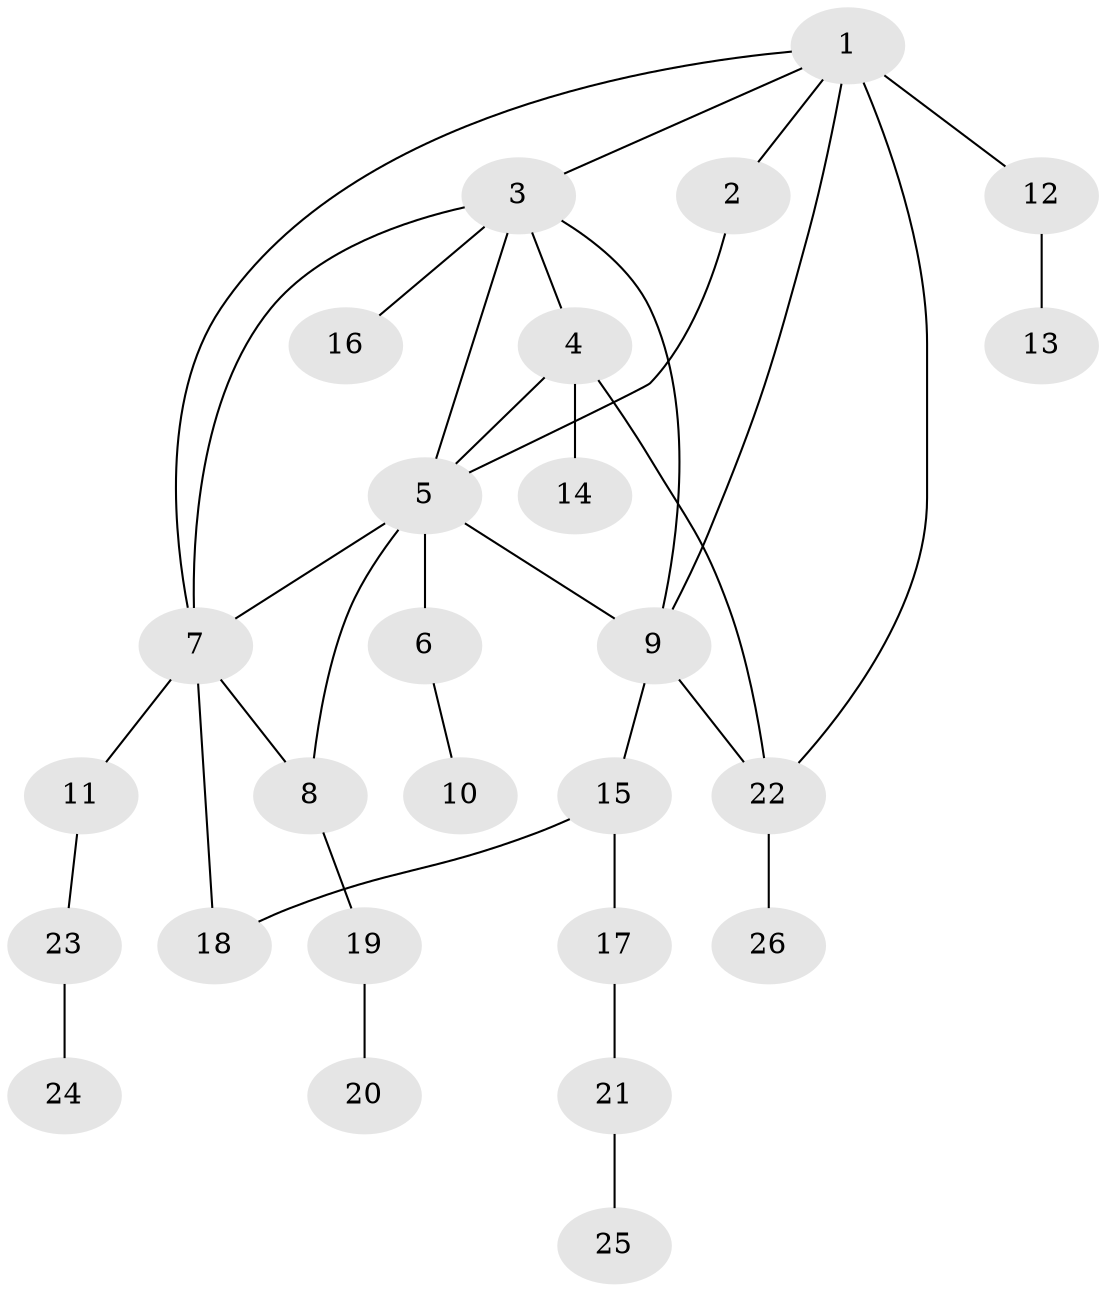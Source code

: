 // original degree distribution, {10: 0.0196078431372549, 3: 0.17647058823529413, 7: 0.0392156862745098, 5: 0.0392156862745098, 8: 0.0196078431372549, 4: 0.058823529411764705, 2: 0.19607843137254902, 1: 0.45098039215686275}
// Generated by graph-tools (version 1.1) at 2025/37/03/09/25 02:37:22]
// undirected, 26 vertices, 35 edges
graph export_dot {
graph [start="1"]
  node [color=gray90,style=filled];
  1;
  2;
  3;
  4;
  5;
  6;
  7;
  8;
  9;
  10;
  11;
  12;
  13;
  14;
  15;
  16;
  17;
  18;
  19;
  20;
  21;
  22;
  23;
  24;
  25;
  26;
  1 -- 2 [weight=1.0];
  1 -- 3 [weight=1.0];
  1 -- 7 [weight=1.0];
  1 -- 9 [weight=4.0];
  1 -- 12 [weight=1.0];
  1 -- 22 [weight=1.0];
  2 -- 5 [weight=1.0];
  3 -- 4 [weight=1.0];
  3 -- 5 [weight=1.0];
  3 -- 7 [weight=1.0];
  3 -- 9 [weight=1.0];
  3 -- 16 [weight=1.0];
  4 -- 5 [weight=1.0];
  4 -- 14 [weight=1.0];
  4 -- 22 [weight=1.0];
  5 -- 6 [weight=4.0];
  5 -- 7 [weight=1.0];
  5 -- 8 [weight=1.0];
  5 -- 9 [weight=2.0];
  6 -- 10 [weight=1.0];
  7 -- 8 [weight=1.0];
  7 -- 11 [weight=2.0];
  7 -- 18 [weight=1.0];
  8 -- 19 [weight=1.0];
  9 -- 15 [weight=1.0];
  9 -- 22 [weight=1.0];
  11 -- 23 [weight=1.0];
  12 -- 13 [weight=1.0];
  15 -- 17 [weight=1.0];
  15 -- 18 [weight=1.0];
  17 -- 21 [weight=1.0];
  19 -- 20 [weight=1.0];
  21 -- 25 [weight=1.0];
  22 -- 26 [weight=1.0];
  23 -- 24 [weight=1.0];
}
